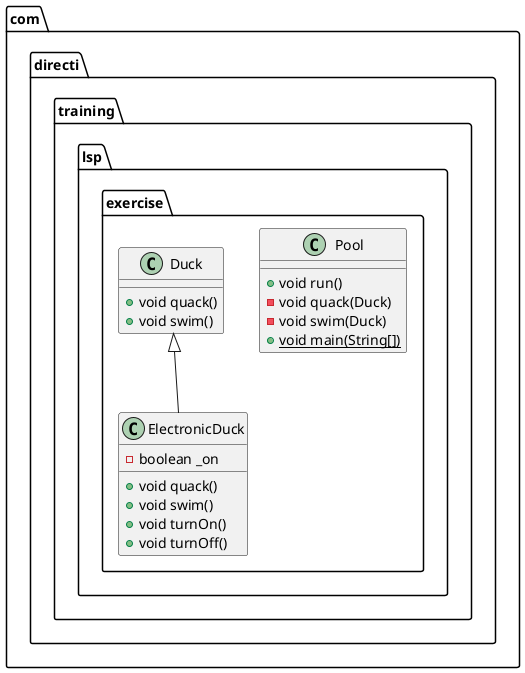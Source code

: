 @startuml
class com.directi.training.lsp.exercise.Pool {
+ void run()
- void quack(Duck)
- void swim(Duck)
+ {static} void main(String[])
}
class com.directi.training.lsp.exercise.Duck {
+ void quack()
+ void swim()
}
class com.directi.training.lsp.exercise.ElectronicDuck {
- boolean _on
+ void quack()
+ void swim()
+ void turnOn()
+ void turnOff()
}


com.directi.training.lsp.exercise.Duck <|-- com.directi.training.lsp.exercise.ElectronicDuck
@enduml